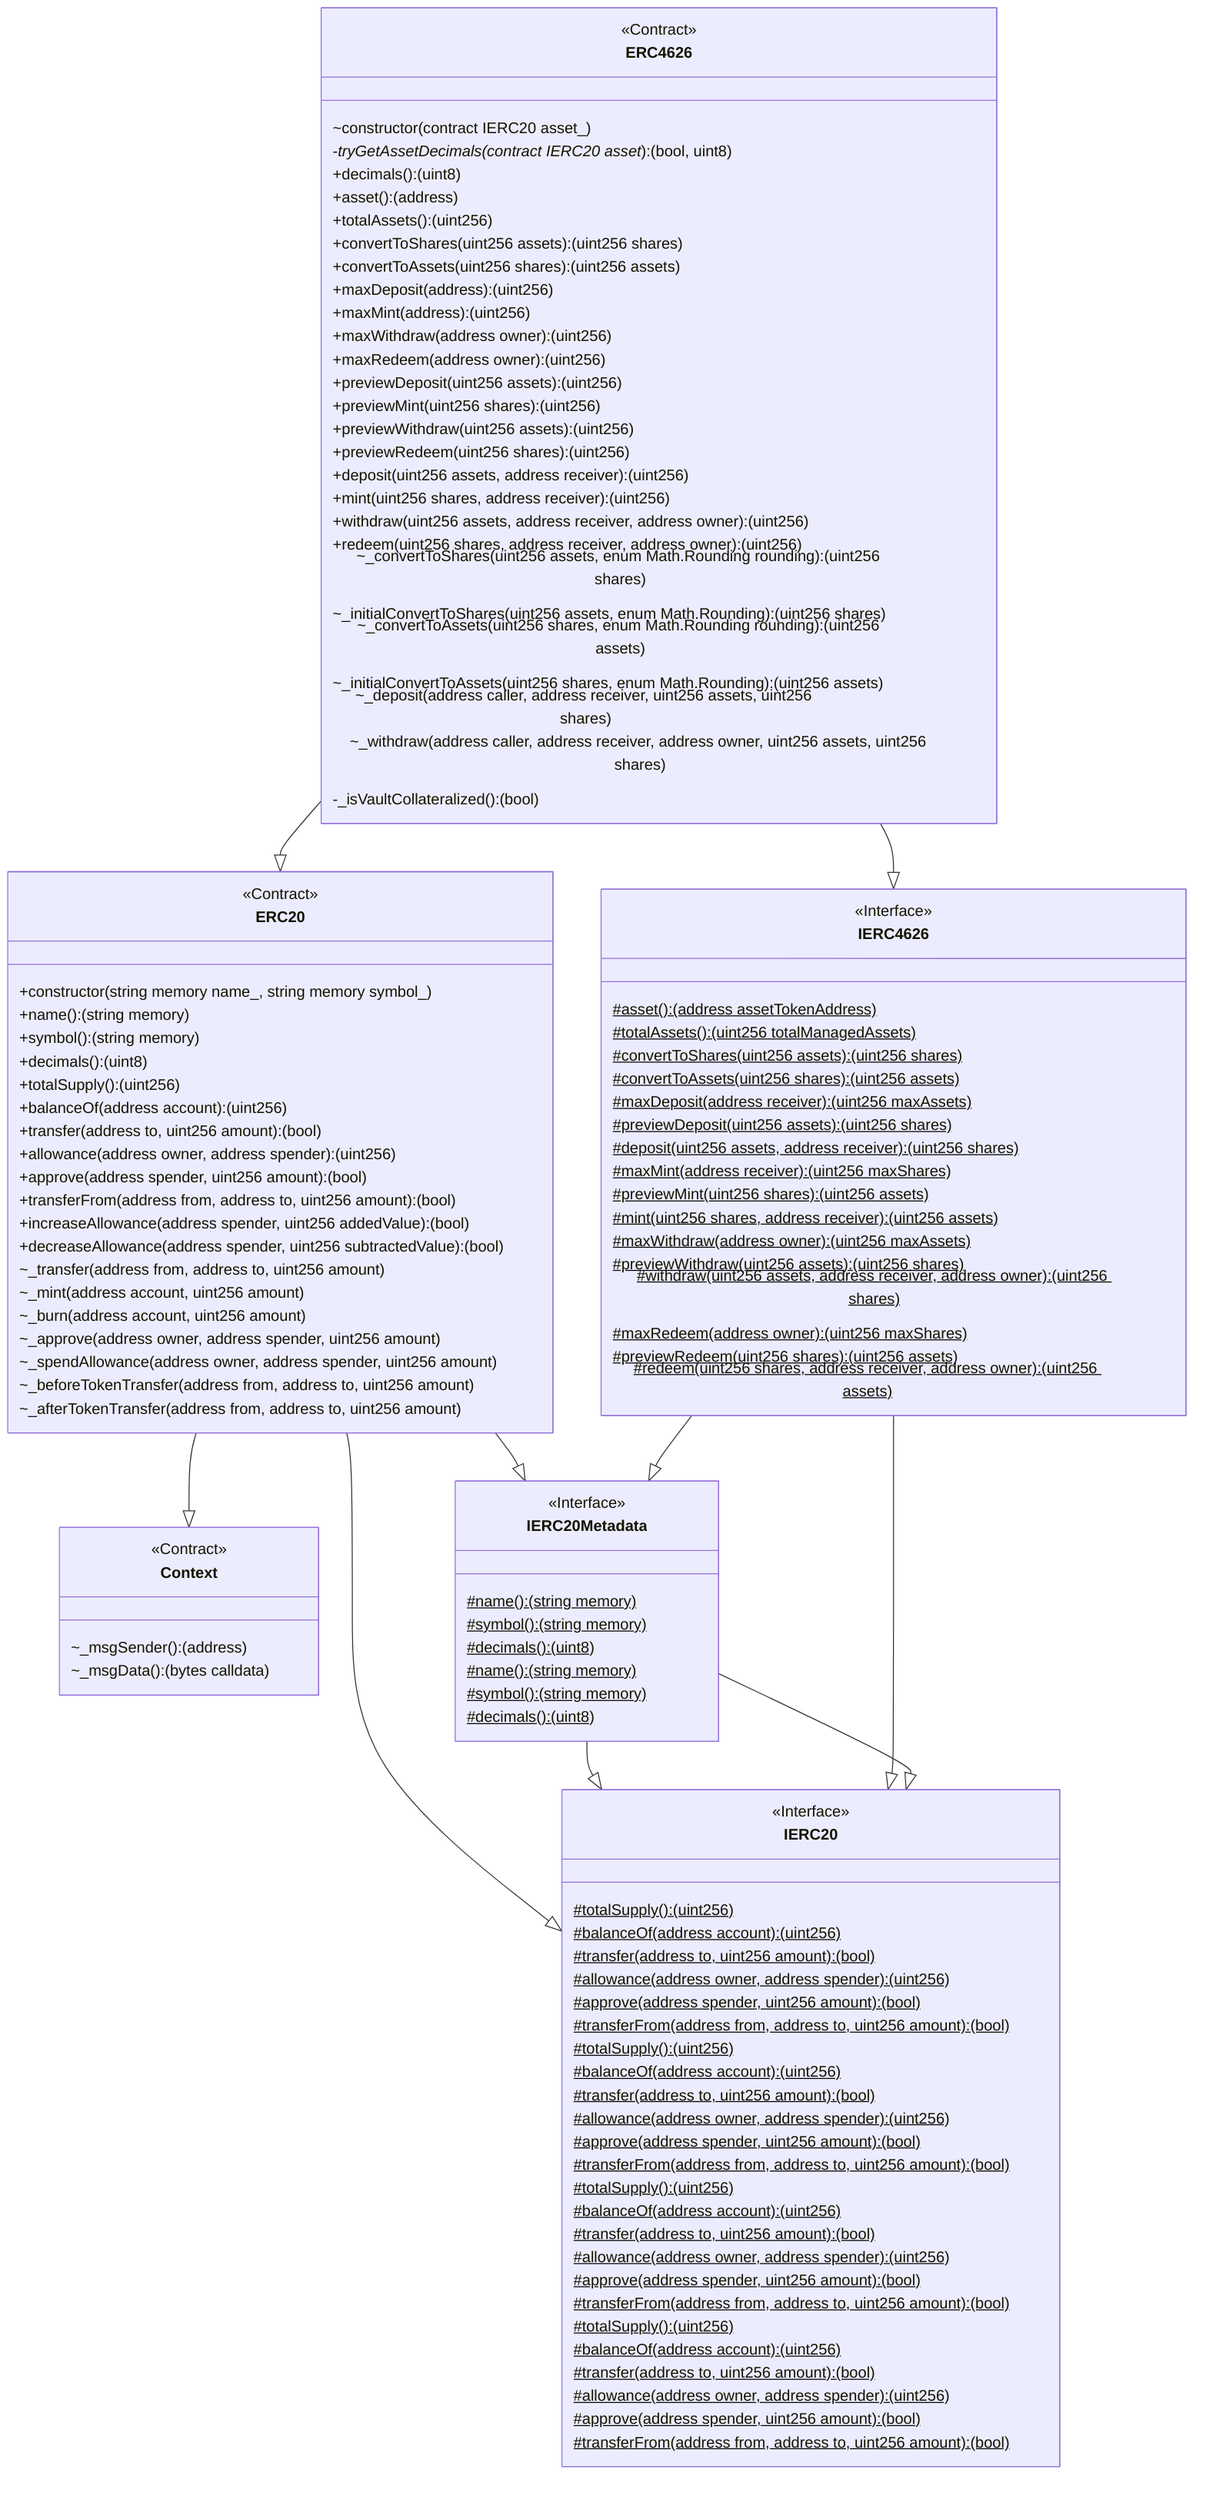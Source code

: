 classDiagram
  %% 1658:9815:3
  class ERC4626 {
    <<Contract>>
    ~constructor(contract IERC20 asset_)
    -_tryGetAssetDecimals(contract IERC20 asset_): (bool, uint8)
    +decimals(): (uint8)
    +asset(): (address)
    +totalAssets(): (uint256)
    +convertToShares(uint256 assets): (uint256 shares)
    +convertToAssets(uint256 shares): (uint256 assets)
    +maxDeposit(address): (uint256)
    +maxMint(address): (uint256)
    +maxWithdraw(address owner): (uint256)
    +maxRedeem(address owner): (uint256)
    +previewDeposit(uint256 assets): (uint256)
    +previewMint(uint256 shares): (uint256)
    +previewWithdraw(uint256 assets): (uint256)
    +previewRedeem(uint256 shares): (uint256)
    +deposit(uint256 assets, address receiver): (uint256)
    +mint(uint256 shares, address receiver): (uint256)
    +withdraw(uint256 assets, address receiver, address owner): (uint256)
    +redeem(uint256 shares, address receiver, address owner): (uint256)
    ~_convertToShares(uint256 assets, enum Math.Rounding rounding): (uint256 shares)
    ~_initialConvertToShares(uint256 assets, enum Math.Rounding): (uint256 shares)
    ~_convertToAssets(uint256 shares, enum Math.Rounding rounding): (uint256 assets)
    ~_initialConvertToAssets(uint256 shares, enum Math.Rounding): (uint256 assets)
    ~_deposit(address caller, address receiver, uint256 assets, uint256 shares)
    ~_withdraw(address caller, address receiver, address owner, uint256 assets, uint256 shares)
    -_isVaultCollateralized(): (bool)
  }
  
  ERC4626 --|> ERC20
  
  %% 1401:11610:1
  class ERC20 {
    <<Contract>>
    +constructor(string memory name_, string memory symbol_)
    +name(): (string memory)
    +symbol(): (string memory)
    +decimals(): (uint8)
    +totalSupply(): (uint256)
    +balanceOf(address account): (uint256)
    +transfer(address to, uint256 amount): (bool)
    +allowance(address owner, address spender): (uint256)
    +approve(address spender, uint256 amount): (bool)
    +transferFrom(address from, address to, uint256 amount): (bool)
    +increaseAllowance(address spender, uint256 addedValue): (bool)
    +decreaseAllowance(address spender, uint256 subtractedValue): (bool)
    ~_transfer(address from, address to, uint256 amount)
    ~_mint(address account, uint256 amount)
    ~_burn(address account, uint256 amount)
    ~_approve(address owner, address spender, uint256 amount)
    ~_spendAllowance(address owner, address spender, uint256 amount)
    ~_beforeTokenTransfer(address from, address to, uint256 amount)
    ~_afterTokenTransfer(address from, address to, uint256 amount)
  }
  
  ERC20 --|> Context
  
  %% 608:235:8
  class Context {
    <<Contract>>
    ~_msgSender(): (address)
    ~_msgData(): (bytes calldata)
  }
  
  ERC20 --|> IERC20
  
  %% 202:2564:2
  class IERC20 {
    <<Interface>>
    #totalSupply(): (uint256)$
    #balanceOf(address account): (uint256)$
    #transfer(address to, uint256 amount): (bool)$
    #allowance(address owner, address spender): (uint256)$
    #approve(address spender, uint256 amount): (bool)$
    #transferFrom(address from, address to, uint256 amount): (bool)$
  }
  
  ERC20 --|> IERC20Metadata
  
  %% 277:405:4
  class IERC20Metadata {
    <<Interface>>
    #name(): (string memory)$
    #symbol(): (string memory)$
    #decimals(): (uint8)$
  }
  
  IERC20Metadata --|> IERC20
  
  %% 202:2564:2
  class IERC20 {
    <<Interface>>
    #totalSupply(): (uint256)$
    #balanceOf(address account): (uint256)$
    #transfer(address to, uint256 amount): (bool)$
    #allowance(address owner, address spender): (uint256)$
    #approve(address spender, uint256 amount): (bool)$
    #transferFrom(address from, address to, uint256 amount): (bool)$
  }
  
  ERC4626 --|> IERC4626
  
  %% 391:11844:0
  class IERC4626 {
    <<Interface>>
    #asset(): (address assetTokenAddress)$
    #totalAssets(): (uint256 totalManagedAssets)$
    #convertToShares(uint256 assets): (uint256 shares)$
    #convertToAssets(uint256 shares): (uint256 assets)$
    #maxDeposit(address receiver): (uint256 maxAssets)$
    #previewDeposit(uint256 assets): (uint256 shares)$
    #deposit(uint256 assets, address receiver): (uint256 shares)$
    #maxMint(address receiver): (uint256 maxShares)$
    #previewMint(uint256 shares): (uint256 assets)$
    #mint(uint256 shares, address receiver): (uint256 assets)$
    #maxWithdraw(address owner): (uint256 maxAssets)$
    #previewWithdraw(uint256 assets): (uint256 shares)$
    #withdraw(uint256 assets, address receiver, address owner): (uint256 shares)$
    #maxRedeem(address owner): (uint256 maxShares)$
    #previewRedeem(uint256 shares): (uint256 assets)$
    #redeem(uint256 shares, address receiver, address owner): (uint256 assets)$
  }
  
  IERC4626 --|> IERC20
  
  %% 202:2564:2
  class IERC20 {
    <<Interface>>
    #totalSupply(): (uint256)$
    #balanceOf(address account): (uint256)$
    #transfer(address to, uint256 amount): (bool)$
    #allowance(address owner, address spender): (uint256)$
    #approve(address spender, uint256 amount): (bool)$
    #transferFrom(address from, address to, uint256 amount): (bool)$
  }
  
  IERC4626 --|> IERC20Metadata
  
  %% 277:405:4
  class IERC20Metadata {
    <<Interface>>
    #name(): (string memory)$
    #symbol(): (string memory)$
    #decimals(): (uint8)$
  }
  
  IERC20Metadata --|> IERC20
  
  %% 202:2564:2
  class IERC20 {
    <<Interface>>
    #totalSupply(): (uint256)$
    #balanceOf(address account): (uint256)$
    #transfer(address to, uint256 amount): (bool)$
    #allowance(address owner, address spender): (uint256)$
    #approve(address spender, uint256 amount): (bool)$
    #transferFrom(address from, address to, uint256 amount): (bool)$
  }